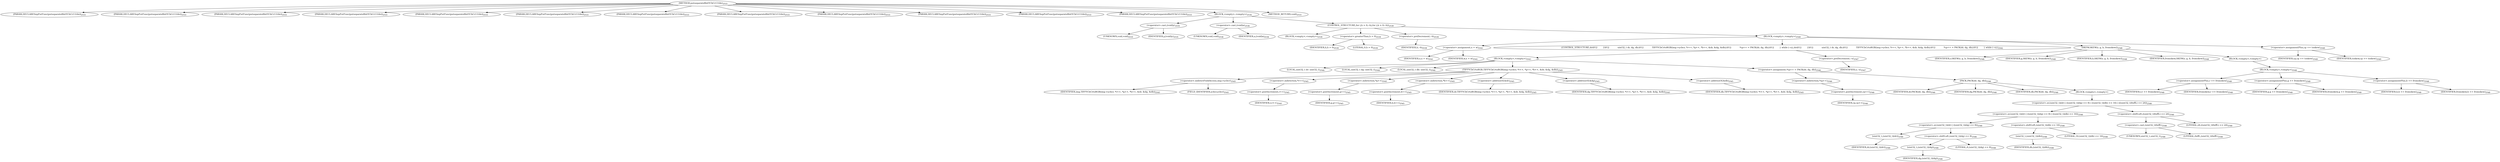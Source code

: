 digraph "putseparate8bitYCbCr11tile" {  
"59871" [label = <(METHOD,putseparate8bitYCbCr11tile)<SUB>2533</SUB>> ]
"59872" [label = <(PARAM,DECLARESepPutFunc(putseparate8bitYCbCr11tile))<SUB>2533</SUB>> ]
"59873" [label = <(PARAM,DECLARESepPutFunc(putseparate8bitYCbCr11tile))<SUB>2533</SUB>> ]
"59874" [label = <(PARAM,DECLARESepPutFunc(putseparate8bitYCbCr11tile))<SUB>2533</SUB>> ]
"59875" [label = <(PARAM,DECLARESepPutFunc(putseparate8bitYCbCr11tile))<SUB>2533</SUB>> ]
"59876" [label = <(PARAM,DECLARESepPutFunc(putseparate8bitYCbCr11tile))<SUB>2533</SUB>> ]
"59877" [label = <(PARAM,DECLARESepPutFunc(putseparate8bitYCbCr11tile))<SUB>2533</SUB>> ]
"59878" [label = <(PARAM,DECLARESepPutFunc(putseparate8bitYCbCr11tile))<SUB>2533</SUB>> ]
"59879" [label = <(PARAM,DECLARESepPutFunc(putseparate8bitYCbCr11tile))<SUB>2533</SUB>> ]
"59880" [label = <(PARAM,DECLARESepPutFunc(putseparate8bitYCbCr11tile))<SUB>2533</SUB>> ]
"59881" [label = <(PARAM,DECLARESepPutFunc(putseparate8bitYCbCr11tile))<SUB>2533</SUB>> ]
"59882" [label = <(PARAM,DECLARESepPutFunc(putseparate8bitYCbCr11tile))<SUB>2533</SUB>> ]
"59883" [label = <(PARAM,DECLARESepPutFunc(putseparate8bitYCbCr11tile))<SUB>2533</SUB>> ]
"59884" [label = <(BLOCK,&lt;empty&gt;,&lt;empty&gt;)<SUB>2534</SUB>> ]
"59885" [label = <(&lt;operator&gt;.cast,(void)y)<SUB>2535</SUB>> ]
"59886" [label = <(UNKNOWN,void,void)<SUB>2535</SUB>> ]
"59887" [label = <(IDENTIFIER,y,(void)y)<SUB>2535</SUB>> ]
"59888" [label = <(&lt;operator&gt;.cast,(void)a)<SUB>2536</SUB>> ]
"59889" [label = <(UNKNOWN,void,void)<SUB>2536</SUB>> ]
"59890" [label = <(IDENTIFIER,a,(void)a)<SUB>2536</SUB>> ]
"59891" [label = <(CONTROL_STRUCTURE,for (;h &gt; 0;--h),for (;h &gt; 0;--h))<SUB>2539</SUB>> ]
"59892" [label = <(BLOCK,&lt;empty&gt;,&lt;empty&gt;)<SUB>2539</SUB>> ]
"59893" [label = <(&lt;operator&gt;.greaterThan,h &gt; 0)<SUB>2539</SUB>> ]
"59894" [label = <(IDENTIFIER,h,h &gt; 0)<SUB>2539</SUB>> ]
"59895" [label = <(LITERAL,0,h &gt; 0)<SUB>2539</SUB>> ]
"59896" [label = <(&lt;operator&gt;.preDecrement,--h)<SUB>2539</SUB>> ]
"59897" [label = <(IDENTIFIER,h,--h)<SUB>2539</SUB>> ]
"59898" [label = <(BLOCK,&lt;empty&gt;,&lt;empty&gt;)<SUB>2540</SUB>> ]
"59899" [label = <(&lt;operator&gt;.assignment,x = w)<SUB>2541</SUB>> ]
"59900" [label = <(IDENTIFIER,x,x = w)<SUB>2541</SUB>> ]
"59901" [label = <(IDENTIFIER,w,x = w)<SUB>2541</SUB>> ]
"59902" [label = <(CONTROL_STRUCTURE,do\012        {\012            uint32_t dr, dg, db;\012            TIFFYCbCrtoRGB(img-&gt;ycbcr, *r++, *g++, *b++, &amp;dr, &amp;dg, &amp;db);\012            *cp++ = PACK(dr, dg, db);\012        } while (--x);,do\012        {\012            uint32_t dr, dg, db;\012            TIFFYCbCrtoRGB(img-&gt;ycbcr, *r++, *g++, *b++, &amp;dr, &amp;dg, &amp;db);\012            *cp++ = PACK(dr, dg, db);\012        } while (--x);)<SUB>2542</SUB>> ]
"59903" [label = <(BLOCK,&lt;empty&gt;,&lt;empty&gt;)<SUB>2543</SUB>> ]
"59904" [label = <(LOCAL,uint32_t dr: uint32_t)<SUB>2544</SUB>> ]
"59905" [label = <(LOCAL,uint32_t dg: uint32_t)<SUB>2544</SUB>> ]
"59906" [label = <(LOCAL,uint32_t db: uint32_t)<SUB>2544</SUB>> ]
"59907" [label = <(TIFFYCbCrtoRGB,TIFFYCbCrtoRGB(img-&gt;ycbcr, *r++, *g++, *b++, &amp;dr, &amp;dg, &amp;db))<SUB>2545</SUB>> ]
"59908" [label = <(&lt;operator&gt;.indirectFieldAccess,img-&gt;ycbcr)<SUB>2545</SUB>> ]
"59909" [label = <(IDENTIFIER,img,TIFFYCbCrtoRGB(img-&gt;ycbcr, *r++, *g++, *b++, &amp;dr, &amp;dg, &amp;db))<SUB>2545</SUB>> ]
"59910" [label = <(FIELD_IDENTIFIER,ycbcr,ycbcr)<SUB>2545</SUB>> ]
"59911" [label = <(&lt;operator&gt;.indirection,*r++)<SUB>2545</SUB>> ]
"59912" [label = <(&lt;operator&gt;.postIncrement,r++)<SUB>2545</SUB>> ]
"59913" [label = <(IDENTIFIER,r,r++)<SUB>2545</SUB>> ]
"59914" [label = <(&lt;operator&gt;.indirection,*g++)<SUB>2545</SUB>> ]
"59915" [label = <(&lt;operator&gt;.postIncrement,g++)<SUB>2545</SUB>> ]
"59916" [label = <(IDENTIFIER,g,g++)<SUB>2545</SUB>> ]
"59917" [label = <(&lt;operator&gt;.indirection,*b++)<SUB>2545</SUB>> ]
"59918" [label = <(&lt;operator&gt;.postIncrement,b++)<SUB>2545</SUB>> ]
"59919" [label = <(IDENTIFIER,b,b++)<SUB>2545</SUB>> ]
"59920" [label = <(&lt;operator&gt;.addressOf,&amp;dr)<SUB>2545</SUB>> ]
"59921" [label = <(IDENTIFIER,dr,TIFFYCbCrtoRGB(img-&gt;ycbcr, *r++, *g++, *b++, &amp;dr, &amp;dg, &amp;db))<SUB>2545</SUB>> ]
"59922" [label = <(&lt;operator&gt;.addressOf,&amp;dg)<SUB>2545</SUB>> ]
"59923" [label = <(IDENTIFIER,dg,TIFFYCbCrtoRGB(img-&gt;ycbcr, *r++, *g++, *b++, &amp;dr, &amp;dg, &amp;db))<SUB>2545</SUB>> ]
"59924" [label = <(&lt;operator&gt;.addressOf,&amp;db)<SUB>2545</SUB>> ]
"59925" [label = <(IDENTIFIER,db,TIFFYCbCrtoRGB(img-&gt;ycbcr, *r++, *g++, *b++, &amp;dr, &amp;dg, &amp;db))<SUB>2545</SUB>> ]
"59926" [label = <(&lt;operator&gt;.assignment,*cp++ = PACK(dr, dg, db))<SUB>2546</SUB>> ]
"59927" [label = <(&lt;operator&gt;.indirection,*cp++)<SUB>2546</SUB>> ]
"59928" [label = <(&lt;operator&gt;.postIncrement,cp++)<SUB>2546</SUB>> ]
"59929" [label = <(IDENTIFIER,cp,cp++)<SUB>2546</SUB>> ]
"59930" [label = <(PACK,PACK(dr, dg, db))<SUB>2546</SUB>> ]
"59931" [label = <(IDENTIFIER,dr,PACK(dr, dg, db))<SUB>2546</SUB>> ]
"59932" [label = <(IDENTIFIER,dg,PACK(dr, dg, db))<SUB>2546</SUB>> ]
"59933" [label = <(IDENTIFIER,db,PACK(dr, dg, db))<SUB>2546</SUB>> ]
"59934" [label = <(BLOCK,&lt;empty&gt;,&lt;empty&gt;)> ]
"59935" [label = <(&lt;operator&gt;.or,(uint32_t)(dr) | ((uint32_t)(dg) &lt;&lt; 8) | ((uint32_t)(db) &lt;&lt; 16) | (((uint32_t)0xffL) &lt;&lt; 24))<SUB>2546</SUB>> ]
"59936" [label = <(&lt;operator&gt;.or,(uint32_t)(dr) | ((uint32_t)(dg) &lt;&lt; 8) | ((uint32_t)(db) &lt;&lt; 16))<SUB>2546</SUB>> ]
"59937" [label = <(&lt;operator&gt;.or,(uint32_t)(dr) | ((uint32_t)(dg) &lt;&lt; 8))<SUB>2546</SUB>> ]
"59938" [label = <(uint32_t,(uint32_t)(dr))<SUB>2546</SUB>> ]
"59939" [label = <(IDENTIFIER,dr,(uint32_t)(dr))<SUB>2546</SUB>> ]
"59940" [label = <(&lt;operator&gt;.shiftLeft,(uint32_t)(dg) &lt;&lt; 8)<SUB>2546</SUB>> ]
"59941" [label = <(uint32_t,(uint32_t)(dg))<SUB>2546</SUB>> ]
"59942" [label = <(IDENTIFIER,dg,(uint32_t)(dg))<SUB>2546</SUB>> ]
"59943" [label = <(LITERAL,8,(uint32_t)(dg) &lt;&lt; 8)<SUB>2546</SUB>> ]
"59944" [label = <(&lt;operator&gt;.shiftLeft,(uint32_t)(db) &lt;&lt; 16)<SUB>2546</SUB>> ]
"59945" [label = <(uint32_t,(uint32_t)(db))<SUB>2546</SUB>> ]
"59946" [label = <(IDENTIFIER,db,(uint32_t)(db))<SUB>2546</SUB>> ]
"59947" [label = <(LITERAL,16,(uint32_t)(db) &lt;&lt; 16)<SUB>2546</SUB>> ]
"59948" [label = <(&lt;operator&gt;.shiftLeft,((uint32_t)0xffL) &lt;&lt; 24)<SUB>2546</SUB>> ]
"59949" [label = <(&lt;operator&gt;.cast,(uint32_t)0xffL)<SUB>2546</SUB>> ]
"59950" [label = <(UNKNOWN,uint32_t,uint32_t)<SUB>2546</SUB>> ]
"59951" [label = <(LITERAL,0xffL,(uint32_t)0xffL)<SUB>2546</SUB>> ]
"59952" [label = <(LITERAL,24,((uint32_t)0xffL) &lt;&lt; 24)<SUB>2546</SUB>> ]
"59953" [label = <(&lt;operator&gt;.preDecrement,--x)<SUB>2547</SUB>> ]
"59954" [label = <(IDENTIFIER,x,--x)<SUB>2547</SUB>> ]
"59955" [label = <(SKEW,SKEW(r, g, b, fromskew))<SUB>2548</SUB>> ]
"59956" [label = <(IDENTIFIER,r,SKEW(r, g, b, fromskew))<SUB>2548</SUB>> ]
"59957" [label = <(IDENTIFIER,g,SKEW(r, g, b, fromskew))<SUB>2548</SUB>> ]
"59958" [label = <(IDENTIFIER,b,SKEW(r, g, b, fromskew))<SUB>2548</SUB>> ]
"59959" [label = <(IDENTIFIER,fromskew,SKEW(r, g, b, fromskew))<SUB>2548</SUB>> ]
"59960" [label = <(BLOCK,&lt;empty&gt;,&lt;empty&gt;)> ]
"59961" [label = <(BLOCK,&lt;empty&gt;,&lt;empty&gt;)<SUB>2548</SUB>> ]
"59962" [label = <(&lt;operator&gt;.assignmentPlus,r += fromskew)<SUB>2548</SUB>> ]
"59963" [label = <(IDENTIFIER,r,r += fromskew)<SUB>2548</SUB>> ]
"59964" [label = <(IDENTIFIER,fromskew,r += fromskew)<SUB>2548</SUB>> ]
"59965" [label = <(&lt;operator&gt;.assignmentPlus,g += fromskew)<SUB>2548</SUB>> ]
"59966" [label = <(IDENTIFIER,g,g += fromskew)<SUB>2548</SUB>> ]
"59967" [label = <(IDENTIFIER,fromskew,g += fromskew)<SUB>2548</SUB>> ]
"59968" [label = <(&lt;operator&gt;.assignmentPlus,b += fromskew)<SUB>2548</SUB>> ]
"59969" [label = <(IDENTIFIER,b,b += fromskew)<SUB>2548</SUB>> ]
"59970" [label = <(IDENTIFIER,fromskew,b += fromskew)<SUB>2548</SUB>> ]
"59971" [label = <(&lt;operator&gt;.assignmentPlus,cp += toskew)<SUB>2549</SUB>> ]
"59972" [label = <(IDENTIFIER,cp,cp += toskew)<SUB>2549</SUB>> ]
"59973" [label = <(IDENTIFIER,toskew,cp += toskew)<SUB>2549</SUB>> ]
"59974" [label = <(METHOD_RETURN,void)<SUB>2533</SUB>> ]
  "59871" -> "59872" 
  "59871" -> "59873" 
  "59871" -> "59874" 
  "59871" -> "59875" 
  "59871" -> "59876" 
  "59871" -> "59877" 
  "59871" -> "59878" 
  "59871" -> "59879" 
  "59871" -> "59880" 
  "59871" -> "59881" 
  "59871" -> "59882" 
  "59871" -> "59883" 
  "59871" -> "59884" 
  "59871" -> "59974" 
  "59884" -> "59885" 
  "59884" -> "59888" 
  "59884" -> "59891" 
  "59885" -> "59886" 
  "59885" -> "59887" 
  "59888" -> "59889" 
  "59888" -> "59890" 
  "59891" -> "59892" 
  "59891" -> "59893" 
  "59891" -> "59896" 
  "59891" -> "59898" 
  "59893" -> "59894" 
  "59893" -> "59895" 
  "59896" -> "59897" 
  "59898" -> "59899" 
  "59898" -> "59902" 
  "59898" -> "59955" 
  "59898" -> "59971" 
  "59899" -> "59900" 
  "59899" -> "59901" 
  "59902" -> "59903" 
  "59902" -> "59953" 
  "59903" -> "59904" 
  "59903" -> "59905" 
  "59903" -> "59906" 
  "59903" -> "59907" 
  "59903" -> "59926" 
  "59907" -> "59908" 
  "59907" -> "59911" 
  "59907" -> "59914" 
  "59907" -> "59917" 
  "59907" -> "59920" 
  "59907" -> "59922" 
  "59907" -> "59924" 
  "59908" -> "59909" 
  "59908" -> "59910" 
  "59911" -> "59912" 
  "59912" -> "59913" 
  "59914" -> "59915" 
  "59915" -> "59916" 
  "59917" -> "59918" 
  "59918" -> "59919" 
  "59920" -> "59921" 
  "59922" -> "59923" 
  "59924" -> "59925" 
  "59926" -> "59927" 
  "59926" -> "59930" 
  "59927" -> "59928" 
  "59928" -> "59929" 
  "59930" -> "59931" 
  "59930" -> "59932" 
  "59930" -> "59933" 
  "59930" -> "59934" 
  "59934" -> "59935" 
  "59935" -> "59936" 
  "59935" -> "59948" 
  "59936" -> "59937" 
  "59936" -> "59944" 
  "59937" -> "59938" 
  "59937" -> "59940" 
  "59938" -> "59939" 
  "59940" -> "59941" 
  "59940" -> "59943" 
  "59941" -> "59942" 
  "59944" -> "59945" 
  "59944" -> "59947" 
  "59945" -> "59946" 
  "59948" -> "59949" 
  "59948" -> "59952" 
  "59949" -> "59950" 
  "59949" -> "59951" 
  "59953" -> "59954" 
  "59955" -> "59956" 
  "59955" -> "59957" 
  "59955" -> "59958" 
  "59955" -> "59959" 
  "59955" -> "59960" 
  "59960" -> "59961" 
  "59961" -> "59962" 
  "59961" -> "59965" 
  "59961" -> "59968" 
  "59962" -> "59963" 
  "59962" -> "59964" 
  "59965" -> "59966" 
  "59965" -> "59967" 
  "59968" -> "59969" 
  "59968" -> "59970" 
  "59971" -> "59972" 
  "59971" -> "59973" 
}
